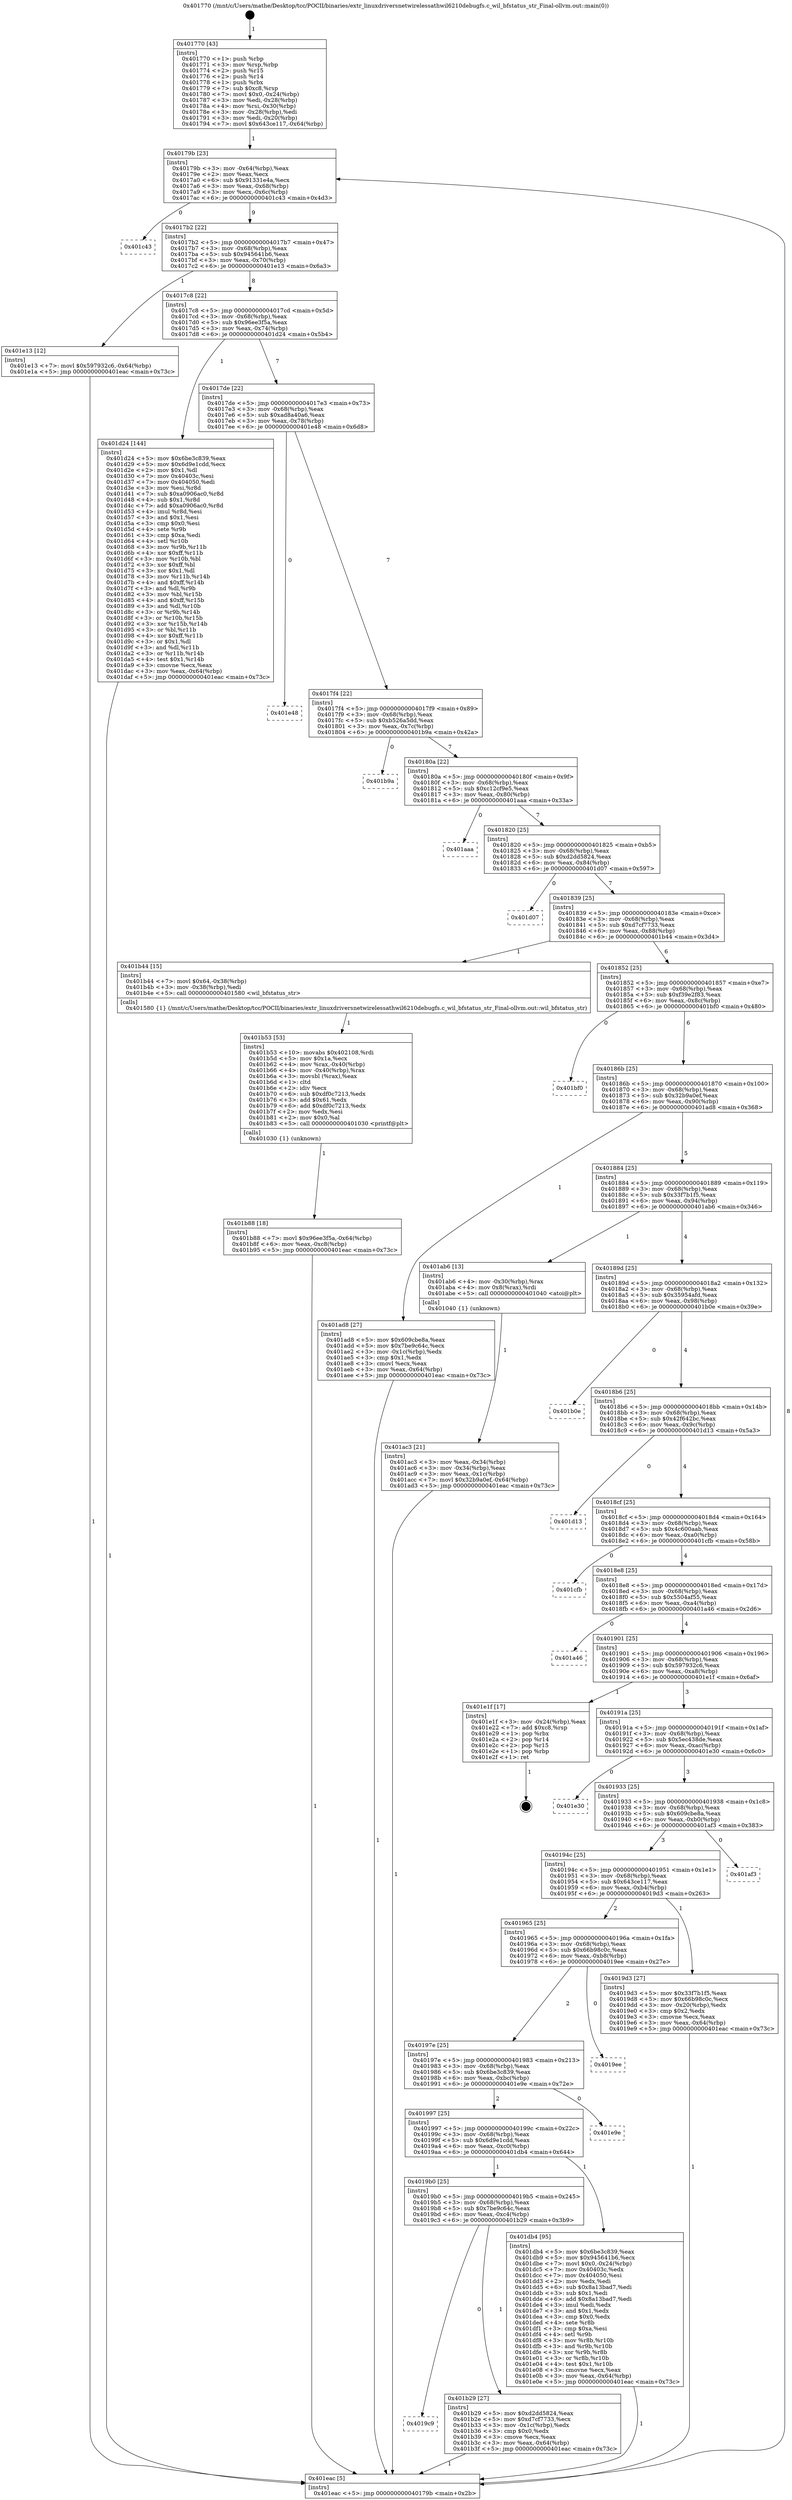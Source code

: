 digraph "0x401770" {
  label = "0x401770 (/mnt/c/Users/mathe/Desktop/tcc/POCII/binaries/extr_linuxdriversnetwirelessathwil6210debugfs.c_wil_bfstatus_str_Final-ollvm.out::main(0))"
  labelloc = "t"
  node[shape=record]

  Entry [label="",width=0.3,height=0.3,shape=circle,fillcolor=black,style=filled]
  "0x40179b" [label="{
     0x40179b [23]\l
     | [instrs]\l
     &nbsp;&nbsp;0x40179b \<+3\>: mov -0x64(%rbp),%eax\l
     &nbsp;&nbsp;0x40179e \<+2\>: mov %eax,%ecx\l
     &nbsp;&nbsp;0x4017a0 \<+6\>: sub $0x91331e4a,%ecx\l
     &nbsp;&nbsp;0x4017a6 \<+3\>: mov %eax,-0x68(%rbp)\l
     &nbsp;&nbsp;0x4017a9 \<+3\>: mov %ecx,-0x6c(%rbp)\l
     &nbsp;&nbsp;0x4017ac \<+6\>: je 0000000000401c43 \<main+0x4d3\>\l
  }"]
  "0x401c43" [label="{
     0x401c43\l
  }", style=dashed]
  "0x4017b2" [label="{
     0x4017b2 [22]\l
     | [instrs]\l
     &nbsp;&nbsp;0x4017b2 \<+5\>: jmp 00000000004017b7 \<main+0x47\>\l
     &nbsp;&nbsp;0x4017b7 \<+3\>: mov -0x68(%rbp),%eax\l
     &nbsp;&nbsp;0x4017ba \<+5\>: sub $0x945641b6,%eax\l
     &nbsp;&nbsp;0x4017bf \<+3\>: mov %eax,-0x70(%rbp)\l
     &nbsp;&nbsp;0x4017c2 \<+6\>: je 0000000000401e13 \<main+0x6a3\>\l
  }"]
  Exit [label="",width=0.3,height=0.3,shape=circle,fillcolor=black,style=filled,peripheries=2]
  "0x401e13" [label="{
     0x401e13 [12]\l
     | [instrs]\l
     &nbsp;&nbsp;0x401e13 \<+7\>: movl $0x597932c6,-0x64(%rbp)\l
     &nbsp;&nbsp;0x401e1a \<+5\>: jmp 0000000000401eac \<main+0x73c\>\l
  }"]
  "0x4017c8" [label="{
     0x4017c8 [22]\l
     | [instrs]\l
     &nbsp;&nbsp;0x4017c8 \<+5\>: jmp 00000000004017cd \<main+0x5d\>\l
     &nbsp;&nbsp;0x4017cd \<+3\>: mov -0x68(%rbp),%eax\l
     &nbsp;&nbsp;0x4017d0 \<+5\>: sub $0x96ee3f5a,%eax\l
     &nbsp;&nbsp;0x4017d5 \<+3\>: mov %eax,-0x74(%rbp)\l
     &nbsp;&nbsp;0x4017d8 \<+6\>: je 0000000000401d24 \<main+0x5b4\>\l
  }"]
  "0x401b88" [label="{
     0x401b88 [18]\l
     | [instrs]\l
     &nbsp;&nbsp;0x401b88 \<+7\>: movl $0x96ee3f5a,-0x64(%rbp)\l
     &nbsp;&nbsp;0x401b8f \<+6\>: mov %eax,-0xc8(%rbp)\l
     &nbsp;&nbsp;0x401b95 \<+5\>: jmp 0000000000401eac \<main+0x73c\>\l
  }"]
  "0x401d24" [label="{
     0x401d24 [144]\l
     | [instrs]\l
     &nbsp;&nbsp;0x401d24 \<+5\>: mov $0x6be3c839,%eax\l
     &nbsp;&nbsp;0x401d29 \<+5\>: mov $0x6d9e1cdd,%ecx\l
     &nbsp;&nbsp;0x401d2e \<+2\>: mov $0x1,%dl\l
     &nbsp;&nbsp;0x401d30 \<+7\>: mov 0x40403c,%esi\l
     &nbsp;&nbsp;0x401d37 \<+7\>: mov 0x404050,%edi\l
     &nbsp;&nbsp;0x401d3e \<+3\>: mov %esi,%r8d\l
     &nbsp;&nbsp;0x401d41 \<+7\>: sub $0xa0906ac0,%r8d\l
     &nbsp;&nbsp;0x401d48 \<+4\>: sub $0x1,%r8d\l
     &nbsp;&nbsp;0x401d4c \<+7\>: add $0xa0906ac0,%r8d\l
     &nbsp;&nbsp;0x401d53 \<+4\>: imul %r8d,%esi\l
     &nbsp;&nbsp;0x401d57 \<+3\>: and $0x1,%esi\l
     &nbsp;&nbsp;0x401d5a \<+3\>: cmp $0x0,%esi\l
     &nbsp;&nbsp;0x401d5d \<+4\>: sete %r9b\l
     &nbsp;&nbsp;0x401d61 \<+3\>: cmp $0xa,%edi\l
     &nbsp;&nbsp;0x401d64 \<+4\>: setl %r10b\l
     &nbsp;&nbsp;0x401d68 \<+3\>: mov %r9b,%r11b\l
     &nbsp;&nbsp;0x401d6b \<+4\>: xor $0xff,%r11b\l
     &nbsp;&nbsp;0x401d6f \<+3\>: mov %r10b,%bl\l
     &nbsp;&nbsp;0x401d72 \<+3\>: xor $0xff,%bl\l
     &nbsp;&nbsp;0x401d75 \<+3\>: xor $0x1,%dl\l
     &nbsp;&nbsp;0x401d78 \<+3\>: mov %r11b,%r14b\l
     &nbsp;&nbsp;0x401d7b \<+4\>: and $0xff,%r14b\l
     &nbsp;&nbsp;0x401d7f \<+3\>: and %dl,%r9b\l
     &nbsp;&nbsp;0x401d82 \<+3\>: mov %bl,%r15b\l
     &nbsp;&nbsp;0x401d85 \<+4\>: and $0xff,%r15b\l
     &nbsp;&nbsp;0x401d89 \<+3\>: and %dl,%r10b\l
     &nbsp;&nbsp;0x401d8c \<+3\>: or %r9b,%r14b\l
     &nbsp;&nbsp;0x401d8f \<+3\>: or %r10b,%r15b\l
     &nbsp;&nbsp;0x401d92 \<+3\>: xor %r15b,%r14b\l
     &nbsp;&nbsp;0x401d95 \<+3\>: or %bl,%r11b\l
     &nbsp;&nbsp;0x401d98 \<+4\>: xor $0xff,%r11b\l
     &nbsp;&nbsp;0x401d9c \<+3\>: or $0x1,%dl\l
     &nbsp;&nbsp;0x401d9f \<+3\>: and %dl,%r11b\l
     &nbsp;&nbsp;0x401da2 \<+3\>: or %r11b,%r14b\l
     &nbsp;&nbsp;0x401da5 \<+4\>: test $0x1,%r14b\l
     &nbsp;&nbsp;0x401da9 \<+3\>: cmovne %ecx,%eax\l
     &nbsp;&nbsp;0x401dac \<+3\>: mov %eax,-0x64(%rbp)\l
     &nbsp;&nbsp;0x401daf \<+5\>: jmp 0000000000401eac \<main+0x73c\>\l
  }"]
  "0x4017de" [label="{
     0x4017de [22]\l
     | [instrs]\l
     &nbsp;&nbsp;0x4017de \<+5\>: jmp 00000000004017e3 \<main+0x73\>\l
     &nbsp;&nbsp;0x4017e3 \<+3\>: mov -0x68(%rbp),%eax\l
     &nbsp;&nbsp;0x4017e6 \<+5\>: sub $0xad8a40a6,%eax\l
     &nbsp;&nbsp;0x4017eb \<+3\>: mov %eax,-0x78(%rbp)\l
     &nbsp;&nbsp;0x4017ee \<+6\>: je 0000000000401e48 \<main+0x6d8\>\l
  }"]
  "0x401b53" [label="{
     0x401b53 [53]\l
     | [instrs]\l
     &nbsp;&nbsp;0x401b53 \<+10\>: movabs $0x402108,%rdi\l
     &nbsp;&nbsp;0x401b5d \<+5\>: mov $0x1a,%ecx\l
     &nbsp;&nbsp;0x401b62 \<+4\>: mov %rax,-0x40(%rbp)\l
     &nbsp;&nbsp;0x401b66 \<+4\>: mov -0x40(%rbp),%rax\l
     &nbsp;&nbsp;0x401b6a \<+3\>: movsbl (%rax),%eax\l
     &nbsp;&nbsp;0x401b6d \<+1\>: cltd\l
     &nbsp;&nbsp;0x401b6e \<+2\>: idiv %ecx\l
     &nbsp;&nbsp;0x401b70 \<+6\>: sub $0xdf0c7213,%edx\l
     &nbsp;&nbsp;0x401b76 \<+3\>: add $0x61,%edx\l
     &nbsp;&nbsp;0x401b79 \<+6\>: add $0xdf0c7213,%edx\l
     &nbsp;&nbsp;0x401b7f \<+2\>: mov %edx,%esi\l
     &nbsp;&nbsp;0x401b81 \<+2\>: mov $0x0,%al\l
     &nbsp;&nbsp;0x401b83 \<+5\>: call 0000000000401030 \<printf@plt\>\l
     | [calls]\l
     &nbsp;&nbsp;0x401030 \{1\} (unknown)\l
  }"]
  "0x401e48" [label="{
     0x401e48\l
  }", style=dashed]
  "0x4017f4" [label="{
     0x4017f4 [22]\l
     | [instrs]\l
     &nbsp;&nbsp;0x4017f4 \<+5\>: jmp 00000000004017f9 \<main+0x89\>\l
     &nbsp;&nbsp;0x4017f9 \<+3\>: mov -0x68(%rbp),%eax\l
     &nbsp;&nbsp;0x4017fc \<+5\>: sub $0xb526a5dd,%eax\l
     &nbsp;&nbsp;0x401801 \<+3\>: mov %eax,-0x7c(%rbp)\l
     &nbsp;&nbsp;0x401804 \<+6\>: je 0000000000401b9a \<main+0x42a\>\l
  }"]
  "0x4019c9" [label="{
     0x4019c9\l
  }", style=dashed]
  "0x401b9a" [label="{
     0x401b9a\l
  }", style=dashed]
  "0x40180a" [label="{
     0x40180a [22]\l
     | [instrs]\l
     &nbsp;&nbsp;0x40180a \<+5\>: jmp 000000000040180f \<main+0x9f\>\l
     &nbsp;&nbsp;0x40180f \<+3\>: mov -0x68(%rbp),%eax\l
     &nbsp;&nbsp;0x401812 \<+5\>: sub $0xc12cf9e5,%eax\l
     &nbsp;&nbsp;0x401817 \<+3\>: mov %eax,-0x80(%rbp)\l
     &nbsp;&nbsp;0x40181a \<+6\>: je 0000000000401aaa \<main+0x33a\>\l
  }"]
  "0x401b29" [label="{
     0x401b29 [27]\l
     | [instrs]\l
     &nbsp;&nbsp;0x401b29 \<+5\>: mov $0xd2dd5824,%eax\l
     &nbsp;&nbsp;0x401b2e \<+5\>: mov $0xd7cf7733,%ecx\l
     &nbsp;&nbsp;0x401b33 \<+3\>: mov -0x1c(%rbp),%edx\l
     &nbsp;&nbsp;0x401b36 \<+3\>: cmp $0x0,%edx\l
     &nbsp;&nbsp;0x401b39 \<+3\>: cmove %ecx,%eax\l
     &nbsp;&nbsp;0x401b3c \<+3\>: mov %eax,-0x64(%rbp)\l
     &nbsp;&nbsp;0x401b3f \<+5\>: jmp 0000000000401eac \<main+0x73c\>\l
  }"]
  "0x401aaa" [label="{
     0x401aaa\l
  }", style=dashed]
  "0x401820" [label="{
     0x401820 [25]\l
     | [instrs]\l
     &nbsp;&nbsp;0x401820 \<+5\>: jmp 0000000000401825 \<main+0xb5\>\l
     &nbsp;&nbsp;0x401825 \<+3\>: mov -0x68(%rbp),%eax\l
     &nbsp;&nbsp;0x401828 \<+5\>: sub $0xd2dd5824,%eax\l
     &nbsp;&nbsp;0x40182d \<+6\>: mov %eax,-0x84(%rbp)\l
     &nbsp;&nbsp;0x401833 \<+6\>: je 0000000000401d07 \<main+0x597\>\l
  }"]
  "0x4019b0" [label="{
     0x4019b0 [25]\l
     | [instrs]\l
     &nbsp;&nbsp;0x4019b0 \<+5\>: jmp 00000000004019b5 \<main+0x245\>\l
     &nbsp;&nbsp;0x4019b5 \<+3\>: mov -0x68(%rbp),%eax\l
     &nbsp;&nbsp;0x4019b8 \<+5\>: sub $0x7be9c64c,%eax\l
     &nbsp;&nbsp;0x4019bd \<+6\>: mov %eax,-0xc4(%rbp)\l
     &nbsp;&nbsp;0x4019c3 \<+6\>: je 0000000000401b29 \<main+0x3b9\>\l
  }"]
  "0x401d07" [label="{
     0x401d07\l
  }", style=dashed]
  "0x401839" [label="{
     0x401839 [25]\l
     | [instrs]\l
     &nbsp;&nbsp;0x401839 \<+5\>: jmp 000000000040183e \<main+0xce\>\l
     &nbsp;&nbsp;0x40183e \<+3\>: mov -0x68(%rbp),%eax\l
     &nbsp;&nbsp;0x401841 \<+5\>: sub $0xd7cf7733,%eax\l
     &nbsp;&nbsp;0x401846 \<+6\>: mov %eax,-0x88(%rbp)\l
     &nbsp;&nbsp;0x40184c \<+6\>: je 0000000000401b44 \<main+0x3d4\>\l
  }"]
  "0x401db4" [label="{
     0x401db4 [95]\l
     | [instrs]\l
     &nbsp;&nbsp;0x401db4 \<+5\>: mov $0x6be3c839,%eax\l
     &nbsp;&nbsp;0x401db9 \<+5\>: mov $0x945641b6,%ecx\l
     &nbsp;&nbsp;0x401dbe \<+7\>: movl $0x0,-0x24(%rbp)\l
     &nbsp;&nbsp;0x401dc5 \<+7\>: mov 0x40403c,%edx\l
     &nbsp;&nbsp;0x401dcc \<+7\>: mov 0x404050,%esi\l
     &nbsp;&nbsp;0x401dd3 \<+2\>: mov %edx,%edi\l
     &nbsp;&nbsp;0x401dd5 \<+6\>: sub $0x8a13bad7,%edi\l
     &nbsp;&nbsp;0x401ddb \<+3\>: sub $0x1,%edi\l
     &nbsp;&nbsp;0x401dde \<+6\>: add $0x8a13bad7,%edi\l
     &nbsp;&nbsp;0x401de4 \<+3\>: imul %edi,%edx\l
     &nbsp;&nbsp;0x401de7 \<+3\>: and $0x1,%edx\l
     &nbsp;&nbsp;0x401dea \<+3\>: cmp $0x0,%edx\l
     &nbsp;&nbsp;0x401ded \<+4\>: sete %r8b\l
     &nbsp;&nbsp;0x401df1 \<+3\>: cmp $0xa,%esi\l
     &nbsp;&nbsp;0x401df4 \<+4\>: setl %r9b\l
     &nbsp;&nbsp;0x401df8 \<+3\>: mov %r8b,%r10b\l
     &nbsp;&nbsp;0x401dfb \<+3\>: and %r9b,%r10b\l
     &nbsp;&nbsp;0x401dfe \<+3\>: xor %r9b,%r8b\l
     &nbsp;&nbsp;0x401e01 \<+3\>: or %r8b,%r10b\l
     &nbsp;&nbsp;0x401e04 \<+4\>: test $0x1,%r10b\l
     &nbsp;&nbsp;0x401e08 \<+3\>: cmovne %ecx,%eax\l
     &nbsp;&nbsp;0x401e0b \<+3\>: mov %eax,-0x64(%rbp)\l
     &nbsp;&nbsp;0x401e0e \<+5\>: jmp 0000000000401eac \<main+0x73c\>\l
  }"]
  "0x401b44" [label="{
     0x401b44 [15]\l
     | [instrs]\l
     &nbsp;&nbsp;0x401b44 \<+7\>: movl $0x64,-0x38(%rbp)\l
     &nbsp;&nbsp;0x401b4b \<+3\>: mov -0x38(%rbp),%edi\l
     &nbsp;&nbsp;0x401b4e \<+5\>: call 0000000000401580 \<wil_bfstatus_str\>\l
     | [calls]\l
     &nbsp;&nbsp;0x401580 \{1\} (/mnt/c/Users/mathe/Desktop/tcc/POCII/binaries/extr_linuxdriversnetwirelessathwil6210debugfs.c_wil_bfstatus_str_Final-ollvm.out::wil_bfstatus_str)\l
  }"]
  "0x401852" [label="{
     0x401852 [25]\l
     | [instrs]\l
     &nbsp;&nbsp;0x401852 \<+5\>: jmp 0000000000401857 \<main+0xe7\>\l
     &nbsp;&nbsp;0x401857 \<+3\>: mov -0x68(%rbp),%eax\l
     &nbsp;&nbsp;0x40185a \<+5\>: sub $0xf39e2f83,%eax\l
     &nbsp;&nbsp;0x40185f \<+6\>: mov %eax,-0x8c(%rbp)\l
     &nbsp;&nbsp;0x401865 \<+6\>: je 0000000000401bf0 \<main+0x480\>\l
  }"]
  "0x401997" [label="{
     0x401997 [25]\l
     | [instrs]\l
     &nbsp;&nbsp;0x401997 \<+5\>: jmp 000000000040199c \<main+0x22c\>\l
     &nbsp;&nbsp;0x40199c \<+3\>: mov -0x68(%rbp),%eax\l
     &nbsp;&nbsp;0x40199f \<+5\>: sub $0x6d9e1cdd,%eax\l
     &nbsp;&nbsp;0x4019a4 \<+6\>: mov %eax,-0xc0(%rbp)\l
     &nbsp;&nbsp;0x4019aa \<+6\>: je 0000000000401db4 \<main+0x644\>\l
  }"]
  "0x401bf0" [label="{
     0x401bf0\l
  }", style=dashed]
  "0x40186b" [label="{
     0x40186b [25]\l
     | [instrs]\l
     &nbsp;&nbsp;0x40186b \<+5\>: jmp 0000000000401870 \<main+0x100\>\l
     &nbsp;&nbsp;0x401870 \<+3\>: mov -0x68(%rbp),%eax\l
     &nbsp;&nbsp;0x401873 \<+5\>: sub $0x32b9a0ef,%eax\l
     &nbsp;&nbsp;0x401878 \<+6\>: mov %eax,-0x90(%rbp)\l
     &nbsp;&nbsp;0x40187e \<+6\>: je 0000000000401ad8 \<main+0x368\>\l
  }"]
  "0x401e9e" [label="{
     0x401e9e\l
  }", style=dashed]
  "0x401ad8" [label="{
     0x401ad8 [27]\l
     | [instrs]\l
     &nbsp;&nbsp;0x401ad8 \<+5\>: mov $0x609cbe8a,%eax\l
     &nbsp;&nbsp;0x401add \<+5\>: mov $0x7be9c64c,%ecx\l
     &nbsp;&nbsp;0x401ae2 \<+3\>: mov -0x1c(%rbp),%edx\l
     &nbsp;&nbsp;0x401ae5 \<+3\>: cmp $0x1,%edx\l
     &nbsp;&nbsp;0x401ae8 \<+3\>: cmovl %ecx,%eax\l
     &nbsp;&nbsp;0x401aeb \<+3\>: mov %eax,-0x64(%rbp)\l
     &nbsp;&nbsp;0x401aee \<+5\>: jmp 0000000000401eac \<main+0x73c\>\l
  }"]
  "0x401884" [label="{
     0x401884 [25]\l
     | [instrs]\l
     &nbsp;&nbsp;0x401884 \<+5\>: jmp 0000000000401889 \<main+0x119\>\l
     &nbsp;&nbsp;0x401889 \<+3\>: mov -0x68(%rbp),%eax\l
     &nbsp;&nbsp;0x40188c \<+5\>: sub $0x33f7b1f5,%eax\l
     &nbsp;&nbsp;0x401891 \<+6\>: mov %eax,-0x94(%rbp)\l
     &nbsp;&nbsp;0x401897 \<+6\>: je 0000000000401ab6 \<main+0x346\>\l
  }"]
  "0x40197e" [label="{
     0x40197e [25]\l
     | [instrs]\l
     &nbsp;&nbsp;0x40197e \<+5\>: jmp 0000000000401983 \<main+0x213\>\l
     &nbsp;&nbsp;0x401983 \<+3\>: mov -0x68(%rbp),%eax\l
     &nbsp;&nbsp;0x401986 \<+5\>: sub $0x6be3c839,%eax\l
     &nbsp;&nbsp;0x40198b \<+6\>: mov %eax,-0xbc(%rbp)\l
     &nbsp;&nbsp;0x401991 \<+6\>: je 0000000000401e9e \<main+0x72e\>\l
  }"]
  "0x401ab6" [label="{
     0x401ab6 [13]\l
     | [instrs]\l
     &nbsp;&nbsp;0x401ab6 \<+4\>: mov -0x30(%rbp),%rax\l
     &nbsp;&nbsp;0x401aba \<+4\>: mov 0x8(%rax),%rdi\l
     &nbsp;&nbsp;0x401abe \<+5\>: call 0000000000401040 \<atoi@plt\>\l
     | [calls]\l
     &nbsp;&nbsp;0x401040 \{1\} (unknown)\l
  }"]
  "0x40189d" [label="{
     0x40189d [25]\l
     | [instrs]\l
     &nbsp;&nbsp;0x40189d \<+5\>: jmp 00000000004018a2 \<main+0x132\>\l
     &nbsp;&nbsp;0x4018a2 \<+3\>: mov -0x68(%rbp),%eax\l
     &nbsp;&nbsp;0x4018a5 \<+5\>: sub $0x35954afd,%eax\l
     &nbsp;&nbsp;0x4018aa \<+6\>: mov %eax,-0x98(%rbp)\l
     &nbsp;&nbsp;0x4018b0 \<+6\>: je 0000000000401b0e \<main+0x39e\>\l
  }"]
  "0x4019ee" [label="{
     0x4019ee\l
  }", style=dashed]
  "0x401b0e" [label="{
     0x401b0e\l
  }", style=dashed]
  "0x4018b6" [label="{
     0x4018b6 [25]\l
     | [instrs]\l
     &nbsp;&nbsp;0x4018b6 \<+5\>: jmp 00000000004018bb \<main+0x14b\>\l
     &nbsp;&nbsp;0x4018bb \<+3\>: mov -0x68(%rbp),%eax\l
     &nbsp;&nbsp;0x4018be \<+5\>: sub $0x42f642bc,%eax\l
     &nbsp;&nbsp;0x4018c3 \<+6\>: mov %eax,-0x9c(%rbp)\l
     &nbsp;&nbsp;0x4018c9 \<+6\>: je 0000000000401d13 \<main+0x5a3\>\l
  }"]
  "0x401ac3" [label="{
     0x401ac3 [21]\l
     | [instrs]\l
     &nbsp;&nbsp;0x401ac3 \<+3\>: mov %eax,-0x34(%rbp)\l
     &nbsp;&nbsp;0x401ac6 \<+3\>: mov -0x34(%rbp),%eax\l
     &nbsp;&nbsp;0x401ac9 \<+3\>: mov %eax,-0x1c(%rbp)\l
     &nbsp;&nbsp;0x401acc \<+7\>: movl $0x32b9a0ef,-0x64(%rbp)\l
     &nbsp;&nbsp;0x401ad3 \<+5\>: jmp 0000000000401eac \<main+0x73c\>\l
  }"]
  "0x401d13" [label="{
     0x401d13\l
  }", style=dashed]
  "0x4018cf" [label="{
     0x4018cf [25]\l
     | [instrs]\l
     &nbsp;&nbsp;0x4018cf \<+5\>: jmp 00000000004018d4 \<main+0x164\>\l
     &nbsp;&nbsp;0x4018d4 \<+3\>: mov -0x68(%rbp),%eax\l
     &nbsp;&nbsp;0x4018d7 \<+5\>: sub $0x4c600aab,%eax\l
     &nbsp;&nbsp;0x4018dc \<+6\>: mov %eax,-0xa0(%rbp)\l
     &nbsp;&nbsp;0x4018e2 \<+6\>: je 0000000000401cfb \<main+0x58b\>\l
  }"]
  "0x401770" [label="{
     0x401770 [43]\l
     | [instrs]\l
     &nbsp;&nbsp;0x401770 \<+1\>: push %rbp\l
     &nbsp;&nbsp;0x401771 \<+3\>: mov %rsp,%rbp\l
     &nbsp;&nbsp;0x401774 \<+2\>: push %r15\l
     &nbsp;&nbsp;0x401776 \<+2\>: push %r14\l
     &nbsp;&nbsp;0x401778 \<+1\>: push %rbx\l
     &nbsp;&nbsp;0x401779 \<+7\>: sub $0xc8,%rsp\l
     &nbsp;&nbsp;0x401780 \<+7\>: movl $0x0,-0x24(%rbp)\l
     &nbsp;&nbsp;0x401787 \<+3\>: mov %edi,-0x28(%rbp)\l
     &nbsp;&nbsp;0x40178a \<+4\>: mov %rsi,-0x30(%rbp)\l
     &nbsp;&nbsp;0x40178e \<+3\>: mov -0x28(%rbp),%edi\l
     &nbsp;&nbsp;0x401791 \<+3\>: mov %edi,-0x20(%rbp)\l
     &nbsp;&nbsp;0x401794 \<+7\>: movl $0x643ce117,-0x64(%rbp)\l
  }"]
  "0x401cfb" [label="{
     0x401cfb\l
  }", style=dashed]
  "0x4018e8" [label="{
     0x4018e8 [25]\l
     | [instrs]\l
     &nbsp;&nbsp;0x4018e8 \<+5\>: jmp 00000000004018ed \<main+0x17d\>\l
     &nbsp;&nbsp;0x4018ed \<+3\>: mov -0x68(%rbp),%eax\l
     &nbsp;&nbsp;0x4018f0 \<+5\>: sub $0x5504af55,%eax\l
     &nbsp;&nbsp;0x4018f5 \<+6\>: mov %eax,-0xa4(%rbp)\l
     &nbsp;&nbsp;0x4018fb \<+6\>: je 0000000000401a46 \<main+0x2d6\>\l
  }"]
  "0x401eac" [label="{
     0x401eac [5]\l
     | [instrs]\l
     &nbsp;&nbsp;0x401eac \<+5\>: jmp 000000000040179b \<main+0x2b\>\l
  }"]
  "0x401a46" [label="{
     0x401a46\l
  }", style=dashed]
  "0x401901" [label="{
     0x401901 [25]\l
     | [instrs]\l
     &nbsp;&nbsp;0x401901 \<+5\>: jmp 0000000000401906 \<main+0x196\>\l
     &nbsp;&nbsp;0x401906 \<+3\>: mov -0x68(%rbp),%eax\l
     &nbsp;&nbsp;0x401909 \<+5\>: sub $0x597932c6,%eax\l
     &nbsp;&nbsp;0x40190e \<+6\>: mov %eax,-0xa8(%rbp)\l
     &nbsp;&nbsp;0x401914 \<+6\>: je 0000000000401e1f \<main+0x6af\>\l
  }"]
  "0x401965" [label="{
     0x401965 [25]\l
     | [instrs]\l
     &nbsp;&nbsp;0x401965 \<+5\>: jmp 000000000040196a \<main+0x1fa\>\l
     &nbsp;&nbsp;0x40196a \<+3\>: mov -0x68(%rbp),%eax\l
     &nbsp;&nbsp;0x40196d \<+5\>: sub $0x66b98c0c,%eax\l
     &nbsp;&nbsp;0x401972 \<+6\>: mov %eax,-0xb8(%rbp)\l
     &nbsp;&nbsp;0x401978 \<+6\>: je 00000000004019ee \<main+0x27e\>\l
  }"]
  "0x401e1f" [label="{
     0x401e1f [17]\l
     | [instrs]\l
     &nbsp;&nbsp;0x401e1f \<+3\>: mov -0x24(%rbp),%eax\l
     &nbsp;&nbsp;0x401e22 \<+7\>: add $0xc8,%rsp\l
     &nbsp;&nbsp;0x401e29 \<+1\>: pop %rbx\l
     &nbsp;&nbsp;0x401e2a \<+2\>: pop %r14\l
     &nbsp;&nbsp;0x401e2c \<+2\>: pop %r15\l
     &nbsp;&nbsp;0x401e2e \<+1\>: pop %rbp\l
     &nbsp;&nbsp;0x401e2f \<+1\>: ret\l
  }"]
  "0x40191a" [label="{
     0x40191a [25]\l
     | [instrs]\l
     &nbsp;&nbsp;0x40191a \<+5\>: jmp 000000000040191f \<main+0x1af\>\l
     &nbsp;&nbsp;0x40191f \<+3\>: mov -0x68(%rbp),%eax\l
     &nbsp;&nbsp;0x401922 \<+5\>: sub $0x5ec438de,%eax\l
     &nbsp;&nbsp;0x401927 \<+6\>: mov %eax,-0xac(%rbp)\l
     &nbsp;&nbsp;0x40192d \<+6\>: je 0000000000401e30 \<main+0x6c0\>\l
  }"]
  "0x4019d3" [label="{
     0x4019d3 [27]\l
     | [instrs]\l
     &nbsp;&nbsp;0x4019d3 \<+5\>: mov $0x33f7b1f5,%eax\l
     &nbsp;&nbsp;0x4019d8 \<+5\>: mov $0x66b98c0c,%ecx\l
     &nbsp;&nbsp;0x4019dd \<+3\>: mov -0x20(%rbp),%edx\l
     &nbsp;&nbsp;0x4019e0 \<+3\>: cmp $0x2,%edx\l
     &nbsp;&nbsp;0x4019e3 \<+3\>: cmovne %ecx,%eax\l
     &nbsp;&nbsp;0x4019e6 \<+3\>: mov %eax,-0x64(%rbp)\l
     &nbsp;&nbsp;0x4019e9 \<+5\>: jmp 0000000000401eac \<main+0x73c\>\l
  }"]
  "0x401e30" [label="{
     0x401e30\l
  }", style=dashed]
  "0x401933" [label="{
     0x401933 [25]\l
     | [instrs]\l
     &nbsp;&nbsp;0x401933 \<+5\>: jmp 0000000000401938 \<main+0x1c8\>\l
     &nbsp;&nbsp;0x401938 \<+3\>: mov -0x68(%rbp),%eax\l
     &nbsp;&nbsp;0x40193b \<+5\>: sub $0x609cbe8a,%eax\l
     &nbsp;&nbsp;0x401940 \<+6\>: mov %eax,-0xb0(%rbp)\l
     &nbsp;&nbsp;0x401946 \<+6\>: je 0000000000401af3 \<main+0x383\>\l
  }"]
  "0x40194c" [label="{
     0x40194c [25]\l
     | [instrs]\l
     &nbsp;&nbsp;0x40194c \<+5\>: jmp 0000000000401951 \<main+0x1e1\>\l
     &nbsp;&nbsp;0x401951 \<+3\>: mov -0x68(%rbp),%eax\l
     &nbsp;&nbsp;0x401954 \<+5\>: sub $0x643ce117,%eax\l
     &nbsp;&nbsp;0x401959 \<+6\>: mov %eax,-0xb4(%rbp)\l
     &nbsp;&nbsp;0x40195f \<+6\>: je 00000000004019d3 \<main+0x263\>\l
  }"]
  "0x401af3" [label="{
     0x401af3\l
  }", style=dashed]
  Entry -> "0x401770" [label=" 1"]
  "0x40179b" -> "0x401c43" [label=" 0"]
  "0x40179b" -> "0x4017b2" [label=" 9"]
  "0x401e1f" -> Exit [label=" 1"]
  "0x4017b2" -> "0x401e13" [label=" 1"]
  "0x4017b2" -> "0x4017c8" [label=" 8"]
  "0x401e13" -> "0x401eac" [label=" 1"]
  "0x4017c8" -> "0x401d24" [label=" 1"]
  "0x4017c8" -> "0x4017de" [label=" 7"]
  "0x401db4" -> "0x401eac" [label=" 1"]
  "0x4017de" -> "0x401e48" [label=" 0"]
  "0x4017de" -> "0x4017f4" [label=" 7"]
  "0x401d24" -> "0x401eac" [label=" 1"]
  "0x4017f4" -> "0x401b9a" [label=" 0"]
  "0x4017f4" -> "0x40180a" [label=" 7"]
  "0x401b88" -> "0x401eac" [label=" 1"]
  "0x40180a" -> "0x401aaa" [label=" 0"]
  "0x40180a" -> "0x401820" [label=" 7"]
  "0x401b53" -> "0x401b88" [label=" 1"]
  "0x401820" -> "0x401d07" [label=" 0"]
  "0x401820" -> "0x401839" [label=" 7"]
  "0x401b29" -> "0x401eac" [label=" 1"]
  "0x401839" -> "0x401b44" [label=" 1"]
  "0x401839" -> "0x401852" [label=" 6"]
  "0x4019b0" -> "0x4019c9" [label=" 0"]
  "0x401852" -> "0x401bf0" [label=" 0"]
  "0x401852" -> "0x40186b" [label=" 6"]
  "0x401b44" -> "0x401b53" [label=" 1"]
  "0x40186b" -> "0x401ad8" [label=" 1"]
  "0x40186b" -> "0x401884" [label=" 5"]
  "0x401997" -> "0x4019b0" [label=" 1"]
  "0x401884" -> "0x401ab6" [label=" 1"]
  "0x401884" -> "0x40189d" [label=" 4"]
  "0x4019b0" -> "0x401b29" [label=" 1"]
  "0x40189d" -> "0x401b0e" [label=" 0"]
  "0x40189d" -> "0x4018b6" [label=" 4"]
  "0x40197e" -> "0x401997" [label=" 2"]
  "0x4018b6" -> "0x401d13" [label=" 0"]
  "0x4018b6" -> "0x4018cf" [label=" 4"]
  "0x401997" -> "0x401db4" [label=" 1"]
  "0x4018cf" -> "0x401cfb" [label=" 0"]
  "0x4018cf" -> "0x4018e8" [label=" 4"]
  "0x401965" -> "0x40197e" [label=" 2"]
  "0x4018e8" -> "0x401a46" [label=" 0"]
  "0x4018e8" -> "0x401901" [label=" 4"]
  "0x401965" -> "0x4019ee" [label=" 0"]
  "0x401901" -> "0x401e1f" [label=" 1"]
  "0x401901" -> "0x40191a" [label=" 3"]
  "0x40197e" -> "0x401e9e" [label=" 0"]
  "0x40191a" -> "0x401e30" [label=" 0"]
  "0x40191a" -> "0x401933" [label=" 3"]
  "0x401ad8" -> "0x401eac" [label=" 1"]
  "0x401933" -> "0x401af3" [label=" 0"]
  "0x401933" -> "0x40194c" [label=" 3"]
  "0x401ac3" -> "0x401eac" [label=" 1"]
  "0x40194c" -> "0x4019d3" [label=" 1"]
  "0x40194c" -> "0x401965" [label=" 2"]
  "0x4019d3" -> "0x401eac" [label=" 1"]
  "0x401770" -> "0x40179b" [label=" 1"]
  "0x401eac" -> "0x40179b" [label=" 8"]
  "0x401ab6" -> "0x401ac3" [label=" 1"]
}
